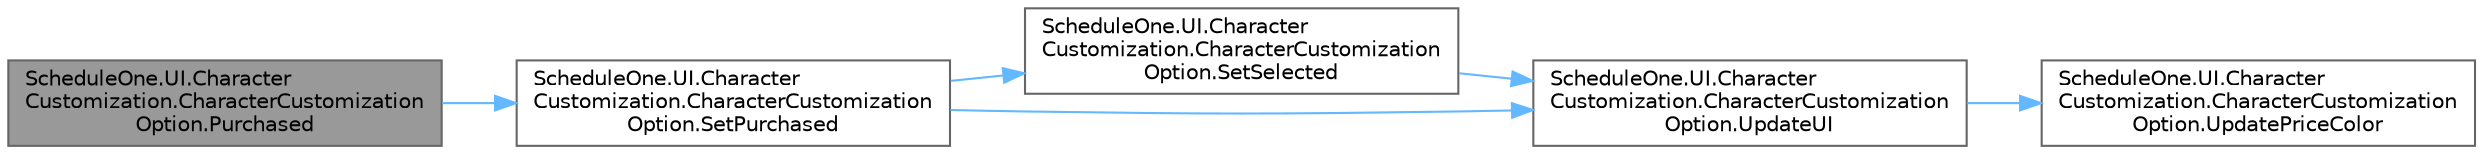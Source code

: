 digraph "ScheduleOne.UI.CharacterCustomization.CharacterCustomizationOption.Purchased"
{
 // LATEX_PDF_SIZE
  bgcolor="transparent";
  edge [fontname=Helvetica,fontsize=10,labelfontname=Helvetica,labelfontsize=10];
  node [fontname=Helvetica,fontsize=10,shape=box,height=0.2,width=0.4];
  rankdir="LR";
  Node1 [id="Node000001",label="ScheduleOne.UI.Character\lCustomization.CharacterCustomization\lOption.Purchased",height=0.2,width=0.4,color="gray40", fillcolor="grey60", style="filled", fontcolor="black",tooltip=" "];
  Node1 -> Node2 [id="edge1_Node000001_Node000002",color="steelblue1",style="solid",tooltip=" "];
  Node2 [id="Node000002",label="ScheduleOne.UI.Character\lCustomization.CharacterCustomization\lOption.SetPurchased",height=0.2,width=0.4,color="grey40", fillcolor="white", style="filled",URL="$class_schedule_one_1_1_u_i_1_1_character_customization_1_1_character_customization_option.html#af038651e7570c37fb02d20109a238af9",tooltip=" "];
  Node2 -> Node3 [id="edge2_Node000002_Node000003",color="steelblue1",style="solid",tooltip=" "];
  Node3 [id="Node000003",label="ScheduleOne.UI.Character\lCustomization.CharacterCustomization\lOption.SetSelected",height=0.2,width=0.4,color="grey40", fillcolor="white", style="filled",URL="$class_schedule_one_1_1_u_i_1_1_character_customization_1_1_character_customization_option.html#a1f6043957b3ae1bc8c7b041406d65236",tooltip=" "];
  Node3 -> Node4 [id="edge3_Node000003_Node000004",color="steelblue1",style="solid",tooltip=" "];
  Node4 [id="Node000004",label="ScheduleOne.UI.Character\lCustomization.CharacterCustomization\lOption.UpdateUI",height=0.2,width=0.4,color="grey40", fillcolor="white", style="filled",URL="$class_schedule_one_1_1_u_i_1_1_character_customization_1_1_character_customization_option.html#a538235e24a829aa9c21e656ee4bc902e",tooltip=" "];
  Node4 -> Node5 [id="edge4_Node000004_Node000005",color="steelblue1",style="solid",tooltip=" "];
  Node5 [id="Node000005",label="ScheduleOne.UI.Character\lCustomization.CharacterCustomization\lOption.UpdatePriceColor",height=0.2,width=0.4,color="grey40", fillcolor="white", style="filled",URL="$class_schedule_one_1_1_u_i_1_1_character_customization_1_1_character_customization_option.html#ae550acf4018b2029648c20addab5be5c",tooltip=" "];
  Node2 -> Node4 [id="edge5_Node000002_Node000004",color="steelblue1",style="solid",tooltip=" "];
}
